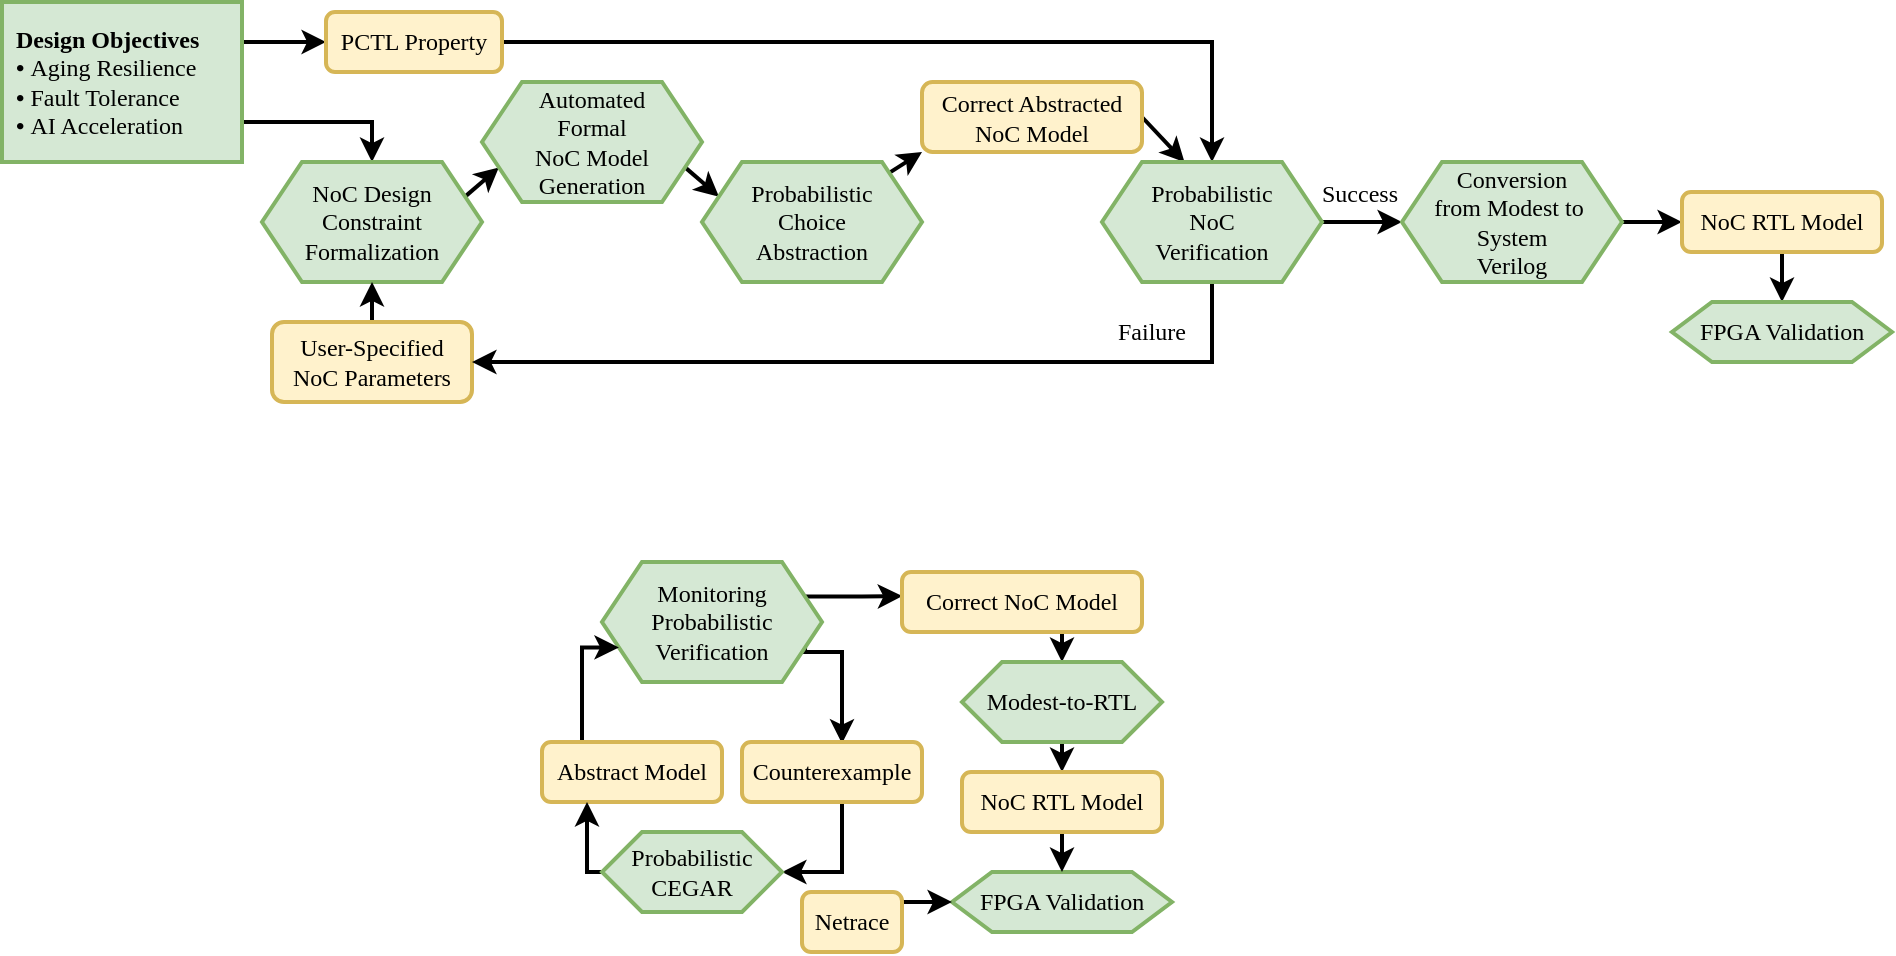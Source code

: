 <mxfile version="20.3.0" type="device"><diagram id="dR-Kw8Qd7xK2_gQqT4im" name="Page-1"><mxGraphModel dx="1422" dy="881" grid="1" gridSize="10" guides="1" tooltips="1" connect="1" arrows="1" fold="1" page="1" pageScale="1" pageWidth="850" pageHeight="1100" math="0" shadow="0"><root><mxCell id="0"/><mxCell id="1" parent="0"/><mxCell id="GcMXmNkK2iL_hfOvkE1I-16" style="edgeStyle=orthogonalEdgeStyle;curved=1;rounded=0;orthogonalLoop=1;jettySize=auto;html=1;exitX=1;exitY=0.25;exitDx=0;exitDy=0;entryX=0;entryY=0.5;entryDx=0;entryDy=0;strokeWidth=2;fontFamily=Times New Roman;fontSize=12;" edge="1" parent="1" source="GcMXmNkK2iL_hfOvkE1I-1" target="GcMXmNkK2iL_hfOvkE1I-3"><mxGeometry relative="1" as="geometry"/></mxCell><mxCell id="GcMXmNkK2iL_hfOvkE1I-17" style="rounded=0;orthogonalLoop=1;jettySize=auto;html=1;exitX=1;exitY=0.75;exitDx=0;exitDy=0;entryX=0.5;entryY=0;entryDx=0;entryDy=0;strokeWidth=2;fontFamily=Times New Roman;fontSize=12;edgeStyle=orthogonalEdgeStyle;" edge="1" parent="1" source="GcMXmNkK2iL_hfOvkE1I-1" target="GcMXmNkK2iL_hfOvkE1I-2"><mxGeometry relative="1" as="geometry"><Array as="points"><mxPoint x="265" y="220"/></Array></mxGeometry></mxCell><mxCell id="GcMXmNkK2iL_hfOvkE1I-1" value="&lt;div style=&quot;font-size: 12px;&quot;&gt;&lt;font style=&quot;font-size: 12px;&quot;&gt;&lt;span style=&quot;background-color: initial; font-size: 12px;&quot;&gt;&lt;b style=&quot;font-size: 12px;&quot;&gt;Design Objectives&lt;/b&gt;&lt;/span&gt;&lt;/font&gt;&lt;/div&gt;&lt;div style=&quot;font-size: 12px;&quot;&gt;&lt;font style=&quot;font-size: 12px;&quot;&gt;&lt;span style=&quot;font-size: 12px;&quot; lang=&quot;en&quot; class=&quot;ILfuVd&quot;&gt;&lt;span class=&quot;hgKElc&quot; style=&quot;font-size: 12px;&quot;&gt;&lt;b style=&quot;font-size: 12px;&quot;&gt;•&amp;nbsp;&lt;/b&gt;&lt;/span&gt;&lt;/span&gt;&lt;span style=&quot;font-size: 12px; background-color: initial;&quot;&gt;Aging Resilience&lt;/span&gt;&lt;br style=&quot;font-size: 12px;&quot;&gt;&lt;span style=&quot;font-size: 12px;&quot; lang=&quot;en&quot; class=&quot;ILfuVd&quot;&gt;&lt;span class=&quot;hgKElc&quot; style=&quot;font-size: 12px;&quot;&gt;&lt;b style=&quot;font-size: 12px;&quot;&gt;•&amp;nbsp;&lt;/b&gt;&lt;/span&gt;&lt;/span&gt;&lt;span style=&quot;font-size: 12px; background-color: initial;&quot;&gt;Fault Tolerance&lt;/span&gt;&lt;br style=&quot;font-size: 12px;&quot;&gt;&lt;span style=&quot;font-size: 12px;&quot; lang=&quot;en&quot; class=&quot;ILfuVd&quot;&gt;&lt;span class=&quot;hgKElc&quot; style=&quot;font-size: 12px;&quot;&gt;&lt;b style=&quot;font-size: 12px;&quot;&gt;•&amp;nbsp;&lt;/b&gt;&lt;/span&gt;&lt;/span&gt;&lt;span style=&quot;font-size: 12px; background-color: initial;&quot;&gt;AI Acceleration&lt;/span&gt;&lt;/font&gt;&lt;br style=&quot;font-size: 12px;&quot;&gt;&lt;/div&gt;" style="rounded=0;whiteSpace=wrap;html=1;align=left;perimeterSpacing=0;strokeWidth=2;fontFamily=Times New Roman;spacing=7;fontSize=12;fillColor=#d5e8d4;strokeColor=#82b366;" vertex="1" parent="1"><mxGeometry x="80" y="160" width="120" height="80" as="geometry"/></mxCell><mxCell id="GcMXmNkK2iL_hfOvkE1I-35" style="rounded=0;orthogonalLoop=1;jettySize=auto;html=1;exitX=1;exitY=0.25;exitDx=0;exitDy=0;entryX=0;entryY=0.75;entryDx=0;entryDy=0;strokeWidth=2;fontFamily=Times New Roman;fontSize=12;" edge="1" parent="1" source="GcMXmNkK2iL_hfOvkE1I-2" target="GcMXmNkK2iL_hfOvkE1I-34"><mxGeometry relative="1" as="geometry"/></mxCell><mxCell id="GcMXmNkK2iL_hfOvkE1I-2" value="NoC Design &lt;br&gt;Constraint&lt;br&gt;Formalization" style="shape=hexagon;perimeter=hexagonPerimeter2;whiteSpace=wrap;html=1;fixedSize=1;strokeWidth=2;fontFamily=Times New Roman;fontSize=12;fillColor=#d5e8d4;strokeColor=#82b366;" vertex="1" parent="1"><mxGeometry x="210" y="240" width="110" height="60" as="geometry"/></mxCell><mxCell id="GcMXmNkK2iL_hfOvkE1I-42" style="edgeStyle=orthogonalEdgeStyle;rounded=0;orthogonalLoop=1;jettySize=auto;html=1;exitX=1;exitY=0.5;exitDx=0;exitDy=0;entryX=0.5;entryY=0;entryDx=0;entryDy=0;strokeWidth=2;fontFamily=Times New Roman;fontSize=12;" edge="1" parent="1" source="GcMXmNkK2iL_hfOvkE1I-3" target="GcMXmNkK2iL_hfOvkE1I-40"><mxGeometry relative="1" as="geometry"/></mxCell><mxCell id="GcMXmNkK2iL_hfOvkE1I-3" value="PCTL Property" style="rounded=1;whiteSpace=wrap;html=1;strokeWidth=2;fontFamily=Times New Roman;fontSize=12;fillColor=#fff2cc;strokeColor=#d6b656;" vertex="1" parent="1"><mxGeometry x="242" y="165" width="88" height="30" as="geometry"/></mxCell><mxCell id="GcMXmNkK2iL_hfOvkE1I-22" style="edgeStyle=orthogonalEdgeStyle;rounded=0;orthogonalLoop=1;jettySize=auto;html=1;exitX=1;exitY=0.75;exitDx=0;exitDy=0;entryX=0.565;entryY=0.028;entryDx=0;entryDy=0;strokeWidth=2;fontFamily=Times New Roman;fontSize=12;entryPerimeter=0;" edge="1" parent="1" source="GcMXmNkK2iL_hfOvkE1I-4" target="GcMXmNkK2iL_hfOvkE1I-6"><mxGeometry relative="1" as="geometry"><Array as="points"><mxPoint x="482" y="485"/><mxPoint x="500" y="485"/><mxPoint x="500" y="531"/></Array></mxGeometry></mxCell><mxCell id="GcMXmNkK2iL_hfOvkE1I-26" style="edgeStyle=orthogonalEdgeStyle;rounded=0;orthogonalLoop=1;jettySize=auto;html=1;exitX=1;exitY=0.25;exitDx=0;exitDy=0;entryX=0.001;entryY=0.402;entryDx=0;entryDy=0;strokeWidth=2;fontFamily=Times New Roman;fontSize=12;entryPerimeter=0;" edge="1" parent="1" source="GcMXmNkK2iL_hfOvkE1I-4" target="GcMXmNkK2iL_hfOvkE1I-9"><mxGeometry relative="1" as="geometry"><Array as="points"><mxPoint x="510" y="457"/></Array></mxGeometry></mxCell><mxCell id="GcMXmNkK2iL_hfOvkE1I-4" value="Monitoring&lt;br&gt;Probabilistic&lt;br&gt;Verification" style="shape=hexagon;perimeter=hexagonPerimeter2;whiteSpace=wrap;html=1;fixedSize=1;strokeWidth=2;fontFamily=Times New Roman;fontSize=12;fillColor=#d5e8d4;strokeColor=#82b366;" vertex="1" parent="1"><mxGeometry x="380" y="440" width="110" height="60" as="geometry"/></mxCell><mxCell id="GcMXmNkK2iL_hfOvkE1I-23" style="edgeStyle=orthogonalEdgeStyle;rounded=0;orthogonalLoop=1;jettySize=auto;html=1;exitX=0.25;exitY=0;exitDx=0;exitDy=0;entryX=0;entryY=0.75;entryDx=0;entryDy=0;strokeWidth=2;fontFamily=Times New Roman;fontSize=12;" edge="1" parent="1" source="GcMXmNkK2iL_hfOvkE1I-5" target="GcMXmNkK2iL_hfOvkE1I-4"><mxGeometry relative="1" as="geometry"><Array as="points"><mxPoint x="370" y="530"/><mxPoint x="370" y="483"/></Array></mxGeometry></mxCell><mxCell id="GcMXmNkK2iL_hfOvkE1I-5" value="Abstract Model" style="rounded=1;whiteSpace=wrap;html=1;strokeWidth=2;fontFamily=Times New Roman;fontSize=12;fillColor=#fff2cc;strokeColor=#d6b656;" vertex="1" parent="1"><mxGeometry x="350" y="530" width="90" height="30" as="geometry"/></mxCell><mxCell id="GcMXmNkK2iL_hfOvkE1I-30" style="edgeStyle=orthogonalEdgeStyle;rounded=0;orthogonalLoop=1;jettySize=auto;html=1;exitX=0.5;exitY=1;exitDx=0;exitDy=0;entryX=1;entryY=0.5;entryDx=0;entryDy=0;strokeWidth=2;fontFamily=Times New Roman;fontSize=12;" edge="1" parent="1" source="GcMXmNkK2iL_hfOvkE1I-6" target="GcMXmNkK2iL_hfOvkE1I-7"><mxGeometry relative="1" as="geometry"><Array as="points"><mxPoint x="500" y="560"/><mxPoint x="500" y="595"/></Array></mxGeometry></mxCell><mxCell id="GcMXmNkK2iL_hfOvkE1I-6" value="Counterexample" style="rounded=1;whiteSpace=wrap;html=1;strokeWidth=2;fontFamily=Times New Roman;fontSize=12;fillColor=#fff2cc;strokeColor=#d6b656;" vertex="1" parent="1"><mxGeometry x="450" y="530" width="90" height="30" as="geometry"/></mxCell><mxCell id="GcMXmNkK2iL_hfOvkE1I-25" style="edgeStyle=orthogonalEdgeStyle;rounded=0;orthogonalLoop=1;jettySize=auto;html=1;exitX=0;exitY=0.5;exitDx=0;exitDy=0;strokeWidth=2;fontFamily=Times New Roman;fontSize=12;entryX=0.25;entryY=1;entryDx=0;entryDy=0;" edge="1" parent="1" source="GcMXmNkK2iL_hfOvkE1I-7" target="GcMXmNkK2iL_hfOvkE1I-5"><mxGeometry relative="1" as="geometry"><mxPoint x="370" y="565" as="targetPoint"/><Array as="points"><mxPoint x="372" y="595"/></Array></mxGeometry></mxCell><mxCell id="GcMXmNkK2iL_hfOvkE1I-7" value="Probabilistic &lt;br&gt;CEGAR" style="shape=hexagon;perimeter=hexagonPerimeter2;whiteSpace=wrap;html=1;fixedSize=1;strokeWidth=2;fontFamily=Times New Roman;fontSize=12;fillColor=#d5e8d4;strokeColor=#82b366;" vertex="1" parent="1"><mxGeometry x="380" y="575" width="90" height="40" as="geometry"/></mxCell><mxCell id="GcMXmNkK2iL_hfOvkE1I-27" style="edgeStyle=orthogonalEdgeStyle;rounded=0;orthogonalLoop=1;jettySize=auto;html=1;exitX=0.75;exitY=1;exitDx=0;exitDy=0;entryX=0.5;entryY=0;entryDx=0;entryDy=0;strokeWidth=2;fontFamily=Times New Roman;fontSize=12;" edge="1" parent="1" source="GcMXmNkK2iL_hfOvkE1I-9" target="GcMXmNkK2iL_hfOvkE1I-10"><mxGeometry relative="1" as="geometry"/></mxCell><mxCell id="GcMXmNkK2iL_hfOvkE1I-9" value="Correct NoC Model" style="rounded=1;whiteSpace=wrap;html=1;strokeWidth=2;fontFamily=Times New Roman;fontSize=12;fillColor=#fff2cc;strokeColor=#d6b656;" vertex="1" parent="1"><mxGeometry x="530" y="445" width="120" height="30" as="geometry"/></mxCell><mxCell id="GcMXmNkK2iL_hfOvkE1I-28" style="edgeStyle=orthogonalEdgeStyle;rounded=0;orthogonalLoop=1;jettySize=auto;html=1;exitX=0.5;exitY=1;exitDx=0;exitDy=0;entryX=0.5;entryY=0;entryDx=0;entryDy=0;strokeWidth=2;fontFamily=Times New Roman;fontSize=12;" edge="1" parent="1" source="GcMXmNkK2iL_hfOvkE1I-10" target="GcMXmNkK2iL_hfOvkE1I-13"><mxGeometry relative="1" as="geometry"/></mxCell><mxCell id="GcMXmNkK2iL_hfOvkE1I-10" value="Modest-to-RTL" style="shape=hexagon;perimeter=hexagonPerimeter2;whiteSpace=wrap;html=1;fixedSize=1;strokeWidth=2;fontFamily=Times New Roman;fontSize=12;fillColor=#d5e8d4;strokeColor=#82b366;" vertex="1" parent="1"><mxGeometry x="560" y="490" width="100" height="40" as="geometry"/></mxCell><mxCell id="GcMXmNkK2iL_hfOvkE1I-11" value="FPGA Validation" style="shape=hexagon;perimeter=hexagonPerimeter2;whiteSpace=wrap;html=1;fixedSize=1;strokeWidth=2;fontFamily=Times New Roman;fontSize=12;fillColor=#d5e8d4;strokeColor=#82b366;" vertex="1" parent="1"><mxGeometry x="555" y="595" width="110" height="30" as="geometry"/></mxCell><mxCell id="GcMXmNkK2iL_hfOvkE1I-31" style="edgeStyle=orthogonalEdgeStyle;rounded=0;orthogonalLoop=1;jettySize=auto;html=1;exitX=1;exitY=0.5;exitDx=0;exitDy=0;entryX=0;entryY=0.5;entryDx=0;entryDy=0;strokeWidth=2;fontFamily=Times New Roman;fontSize=12;" edge="1" parent="1" source="GcMXmNkK2iL_hfOvkE1I-12" target="GcMXmNkK2iL_hfOvkE1I-11"><mxGeometry relative="1" as="geometry"><Array as="points"><mxPoint x="530" y="610"/></Array></mxGeometry></mxCell><mxCell id="GcMXmNkK2iL_hfOvkE1I-12" value="Netrace" style="rounded=1;whiteSpace=wrap;html=1;strokeWidth=2;fontFamily=Times New Roman;fontSize=12;fillColor=#fff2cc;strokeColor=#d6b656;" vertex="1" parent="1"><mxGeometry x="480" y="605" width="50" height="30" as="geometry"/></mxCell><mxCell id="GcMXmNkK2iL_hfOvkE1I-29" style="edgeStyle=orthogonalEdgeStyle;rounded=0;orthogonalLoop=1;jettySize=auto;html=1;exitX=0.5;exitY=1;exitDx=0;exitDy=0;entryX=0.5;entryY=0;entryDx=0;entryDy=0;strokeWidth=2;fontFamily=Times New Roman;fontSize=12;" edge="1" parent="1" source="GcMXmNkK2iL_hfOvkE1I-13" target="GcMXmNkK2iL_hfOvkE1I-11"><mxGeometry relative="1" as="geometry"/></mxCell><mxCell id="GcMXmNkK2iL_hfOvkE1I-13" value="NoC RTL Model" style="rounded=1;whiteSpace=wrap;html=1;strokeWidth=2;fontFamily=Times New Roman;fontSize=12;fillColor=#fff2cc;strokeColor=#d6b656;" vertex="1" parent="1"><mxGeometry x="560" y="545" width="100" height="30" as="geometry"/></mxCell><mxCell id="GcMXmNkK2iL_hfOvkE1I-18" style="edgeStyle=orthogonalEdgeStyle;rounded=0;orthogonalLoop=1;jettySize=auto;html=1;exitX=0.5;exitY=0;exitDx=0;exitDy=0;entryX=0.5;entryY=1;entryDx=0;entryDy=0;strokeWidth=2;fontFamily=Times New Roman;fontSize=12;" edge="1" parent="1" source="GcMXmNkK2iL_hfOvkE1I-14" target="GcMXmNkK2iL_hfOvkE1I-2"><mxGeometry relative="1" as="geometry"/></mxCell><mxCell id="GcMXmNkK2iL_hfOvkE1I-14" value="User-Specified&lt;br&gt;NoC Parameters" style="rounded=1;whiteSpace=wrap;html=1;strokeWidth=2;fontFamily=Times New Roman;fontSize=12;fillColor=#fff2cc;strokeColor=#d6b656;" vertex="1" parent="1"><mxGeometry x="215" y="320" width="100" height="40" as="geometry"/></mxCell><mxCell id="GcMXmNkK2iL_hfOvkE1I-32" value="Success" style="text;html=1;strokeColor=none;fillColor=none;align=center;verticalAlign=middle;whiteSpace=wrap;rounded=0;strokeWidth=2;fontFamily=Times New Roman;fontSize=12;" vertex="1" parent="1"><mxGeometry x="734" y="246" width="50" height="20" as="geometry"/></mxCell><mxCell id="GcMXmNkK2iL_hfOvkE1I-33" value="Failure" style="text;html=1;strokeColor=none;fillColor=none;align=center;verticalAlign=middle;whiteSpace=wrap;rounded=0;strokeWidth=2;fontFamily=Times New Roman;fontSize=12;" vertex="1" parent="1"><mxGeometry x="630" y="315" width="50" height="20" as="geometry"/></mxCell><mxCell id="GcMXmNkK2iL_hfOvkE1I-37" style="rounded=0;orthogonalLoop=1;jettySize=auto;html=1;exitX=1;exitY=0.75;exitDx=0;exitDy=0;entryX=0;entryY=0.25;entryDx=0;entryDy=0;strokeWidth=2;fontFamily=Times New Roman;fontSize=12;" edge="1" parent="1" source="GcMXmNkK2iL_hfOvkE1I-34" target="GcMXmNkK2iL_hfOvkE1I-36"><mxGeometry relative="1" as="geometry"/></mxCell><mxCell id="GcMXmNkK2iL_hfOvkE1I-34" value="Automated &lt;br&gt;Formal&lt;br&gt;NoC Model Generation" style="shape=hexagon;perimeter=hexagonPerimeter2;whiteSpace=wrap;html=1;fixedSize=1;strokeWidth=2;fontFamily=Times New Roman;fontSize=12;fillColor=#d5e8d4;strokeColor=#82b366;" vertex="1" parent="1"><mxGeometry x="320" y="200" width="110" height="60" as="geometry"/></mxCell><mxCell id="GcMXmNkK2iL_hfOvkE1I-39" style="rounded=0;orthogonalLoop=1;jettySize=auto;html=1;entryX=0;entryY=1;entryDx=0;entryDy=0;strokeWidth=2;fontFamily=Times New Roman;fontSize=12;" edge="1" parent="1" source="GcMXmNkK2iL_hfOvkE1I-36" target="GcMXmNkK2iL_hfOvkE1I-38"><mxGeometry relative="1" as="geometry"/></mxCell><mxCell id="GcMXmNkK2iL_hfOvkE1I-36" value="Probabilistic &lt;br&gt;Choice &lt;br&gt;Abstraction" style="shape=hexagon;perimeter=hexagonPerimeter2;whiteSpace=wrap;html=1;fixedSize=1;strokeWidth=2;fontFamily=Times New Roman;fontSize=12;fillColor=#d5e8d4;strokeColor=#82b366;" vertex="1" parent="1"><mxGeometry x="430" y="240" width="110" height="60" as="geometry"/></mxCell><mxCell id="GcMXmNkK2iL_hfOvkE1I-41" style="rounded=0;orthogonalLoop=1;jettySize=auto;html=1;exitX=1;exitY=0.5;exitDx=0;exitDy=0;entryX=0.375;entryY=0;entryDx=0;entryDy=0;strokeWidth=2;fontFamily=Times New Roman;fontSize=12;" edge="1" parent="1" source="GcMXmNkK2iL_hfOvkE1I-38" target="GcMXmNkK2iL_hfOvkE1I-40"><mxGeometry relative="1" as="geometry"/></mxCell><mxCell id="GcMXmNkK2iL_hfOvkE1I-38" value="Correct Abstracted &lt;br&gt;NoC Model" style="rounded=1;whiteSpace=wrap;html=1;strokeWidth=2;fontFamily=Times New Roman;fontSize=12;fillColor=#fff2cc;strokeColor=#d6b656;" vertex="1" parent="1"><mxGeometry x="540" y="200" width="110" height="35" as="geometry"/></mxCell><mxCell id="GcMXmNkK2iL_hfOvkE1I-43" style="edgeStyle=orthogonalEdgeStyle;rounded=0;orthogonalLoop=1;jettySize=auto;html=1;exitX=0.5;exitY=1;exitDx=0;exitDy=0;entryX=1;entryY=0.5;entryDx=0;entryDy=0;strokeWidth=2;fontFamily=Times New Roman;fontSize=12;" edge="1" parent="1" source="GcMXmNkK2iL_hfOvkE1I-40" target="GcMXmNkK2iL_hfOvkE1I-14"><mxGeometry relative="1" as="geometry"/></mxCell><mxCell id="GcMXmNkK2iL_hfOvkE1I-45" style="edgeStyle=orthogonalEdgeStyle;rounded=0;orthogonalLoop=1;jettySize=auto;html=1;exitX=1;exitY=0.5;exitDx=0;exitDy=0;entryX=0;entryY=0.5;entryDx=0;entryDy=0;strokeWidth=2;fontFamily=Times New Roman;fontSize=12;" edge="1" parent="1" source="GcMXmNkK2iL_hfOvkE1I-40" target="GcMXmNkK2iL_hfOvkE1I-44"><mxGeometry relative="1" as="geometry"/></mxCell><mxCell id="GcMXmNkK2iL_hfOvkE1I-40" value="Probabilistic&lt;br&gt;NoC&lt;br&gt;Verification" style="shape=hexagon;perimeter=hexagonPerimeter2;whiteSpace=wrap;html=1;fixedSize=1;strokeWidth=2;fontFamily=Times New Roman;fontSize=12;fillColor=#d5e8d4;strokeColor=#82b366;" vertex="1" parent="1"><mxGeometry x="630" y="240" width="110" height="60" as="geometry"/></mxCell><mxCell id="GcMXmNkK2iL_hfOvkE1I-47" style="edgeStyle=orthogonalEdgeStyle;rounded=0;orthogonalLoop=1;jettySize=auto;html=1;exitX=1;exitY=0.5;exitDx=0;exitDy=0;entryX=0;entryY=0.5;entryDx=0;entryDy=0;strokeWidth=2;fontFamily=Times New Roman;fontSize=12;" edge="1" parent="1" source="GcMXmNkK2iL_hfOvkE1I-44" target="GcMXmNkK2iL_hfOvkE1I-46"><mxGeometry relative="1" as="geometry"/></mxCell><mxCell id="GcMXmNkK2iL_hfOvkE1I-44" value="Conversion &lt;br&gt;from Modest to&amp;nbsp;&lt;br&gt;System&lt;br&gt;Verilog" style="shape=hexagon;perimeter=hexagonPerimeter2;whiteSpace=wrap;html=1;fixedSize=1;strokeWidth=2;fontFamily=Times New Roman;fontSize=12;fillColor=#d5e8d4;strokeColor=#82b366;" vertex="1" parent="1"><mxGeometry x="780" y="240" width="110" height="60" as="geometry"/></mxCell><mxCell id="GcMXmNkK2iL_hfOvkE1I-49" style="edgeStyle=orthogonalEdgeStyle;rounded=0;orthogonalLoop=1;jettySize=auto;html=1;exitX=0.5;exitY=1;exitDx=0;exitDy=0;entryX=0.5;entryY=0;entryDx=0;entryDy=0;strokeWidth=2;fontFamily=Times New Roman;fontSize=12;" edge="1" parent="1" source="GcMXmNkK2iL_hfOvkE1I-46" target="GcMXmNkK2iL_hfOvkE1I-48"><mxGeometry relative="1" as="geometry"/></mxCell><mxCell id="GcMXmNkK2iL_hfOvkE1I-46" value="NoC RTL Model" style="rounded=1;whiteSpace=wrap;html=1;strokeWidth=2;fontFamily=Times New Roman;fontSize=12;fillColor=#fff2cc;strokeColor=#d6b656;" vertex="1" parent="1"><mxGeometry x="920" y="255" width="100" height="30" as="geometry"/></mxCell><mxCell id="GcMXmNkK2iL_hfOvkE1I-48" value="FPGA Validation" style="shape=hexagon;perimeter=hexagonPerimeter2;whiteSpace=wrap;html=1;fixedSize=1;strokeWidth=2;fontFamily=Times New Roman;fontSize=12;fillColor=#d5e8d4;strokeColor=#82b366;" vertex="1" parent="1"><mxGeometry x="915" y="310" width="110" height="30" as="geometry"/></mxCell></root></mxGraphModel></diagram></mxfile>